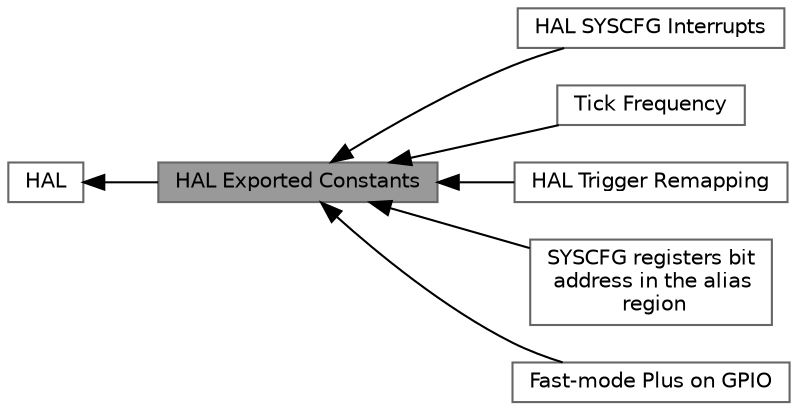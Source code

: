 digraph "HAL Exported Constants"
{
 // LATEX_PDF_SIZE
  bgcolor="transparent";
  edge [fontname=Helvetica,fontsize=10,labelfontname=Helvetica,labelfontsize=10];
  node [fontname=Helvetica,fontsize=10,shape=box,height=0.2,width=0.4];
  rankdir=LR;
  Node2 [id="Node000002",label="HAL",height=0.2,width=0.4,color="grey40", fillcolor="white", style="filled",URL="$group___h_a_l.html",tooltip="HAL module driver."];
  Node1 [id="Node000001",label="HAL Exported Constants",height=0.2,width=0.4,color="gray40", fillcolor="grey60", style="filled", fontcolor="black",tooltip=" "];
  Node7 [id="Node000007",label="HAL SYSCFG Interrupts",height=0.2,width=0.4,color="grey40", fillcolor="white", style="filled",URL="$group___h_a_l___s_y_s_c_f_g___interrupts.html",tooltip=" "];
  Node3 [id="Node000003",label="Tick Frequency",height=0.2,width=0.4,color="grey40", fillcolor="white", style="filled",URL="$group___h_a_l___t_i_c_k___f_r_e_q.html",tooltip=" "];
  Node5 [id="Node000005",label="HAL Trigger Remapping",height=0.2,width=0.4,color="grey40", fillcolor="white", style="filled",URL="$group___h_a_l___trigger___remapping.html",tooltip=" "];
  Node4 [id="Node000004",label="SYSCFG registers bit\l address in the alias\l region",height=0.2,width=0.4,color="grey40", fillcolor="white", style="filled",URL="$group___s_y_s_c_f_g___bit_address___alias_region.html",tooltip="SYSCFG registers bit address in the alias region."];
  Node6 [id="Node000006",label="Fast-mode Plus on GPIO",height=0.2,width=0.4,color="grey40", fillcolor="white", style="filled",URL="$group___s_y_s_c_f_g___fast_mode_plus___g_p_i_o.html",tooltip=" "];
  Node2->Node1 [shape=plaintext, dir="back", style="solid"];
  Node1->Node3 [shape=plaintext, dir="back", style="solid"];
  Node1->Node4 [shape=plaintext, dir="back", style="solid"];
  Node1->Node5 [shape=plaintext, dir="back", style="solid"];
  Node1->Node6 [shape=plaintext, dir="back", style="solid"];
  Node1->Node7 [shape=plaintext, dir="back", style="solid"];
}
